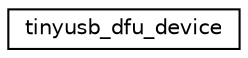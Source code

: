 digraph "Graphical Class Hierarchy"
{
 // LATEX_PDF_SIZE
  edge [fontname="Helvetica",fontsize="10",labelfontname="Helvetica",labelfontsize="10"];
  node [fontname="Helvetica",fontsize="10",shape=record];
  rankdir="LR";
  Node0 [label="tinyusb_dfu_device",height=0.2,width=0.4,color="black", fillcolor="white", style="filled",URL="$structtinyusb__dfu__device.html",tooltip="tinyUSB DFU device interface context"];
}
